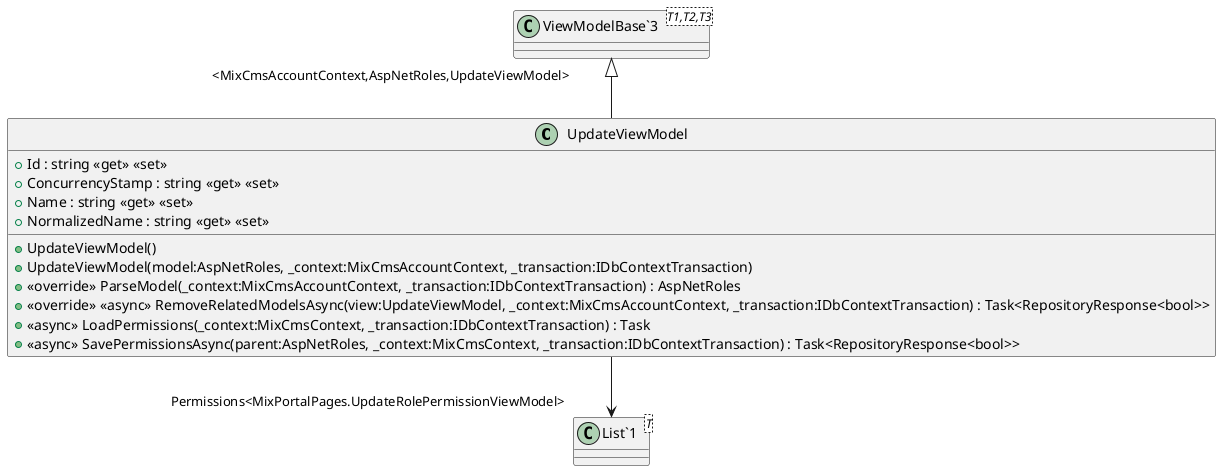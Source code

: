 @startuml
class UpdateViewModel {
    + Id : string <<get>> <<set>>
    + ConcurrencyStamp : string <<get>> <<set>>
    + Name : string <<get>> <<set>>
    + NormalizedName : string <<get>> <<set>>
    + UpdateViewModel()
    + UpdateViewModel(model:AspNetRoles, _context:MixCmsAccountContext, _transaction:IDbContextTransaction)
    + <<override>> ParseModel(_context:MixCmsAccountContext, _transaction:IDbContextTransaction) : AspNetRoles
    + <<override>> <<async>> RemoveRelatedModelsAsync(view:UpdateViewModel, _context:MixCmsAccountContext, _transaction:IDbContextTransaction) : Task<RepositoryResponse<bool>>
    + <<async>> LoadPermissions(_context:MixCmsContext, _transaction:IDbContextTransaction) : Task
    + <<async>> SavePermissionsAsync(parent:AspNetRoles, _context:MixCmsContext, _transaction:IDbContextTransaction) : Task<RepositoryResponse<bool>>
}
class "ViewModelBase`3"<T1,T2,T3> {
}
class "List`1"<T> {
}
"ViewModelBase`3" "<MixCmsAccountContext,AspNetRoles,UpdateViewModel>" <|-- UpdateViewModel
UpdateViewModel --> "Permissions<MixPortalPages.UpdateRolePermissionViewModel>" "List`1"
@enduml
